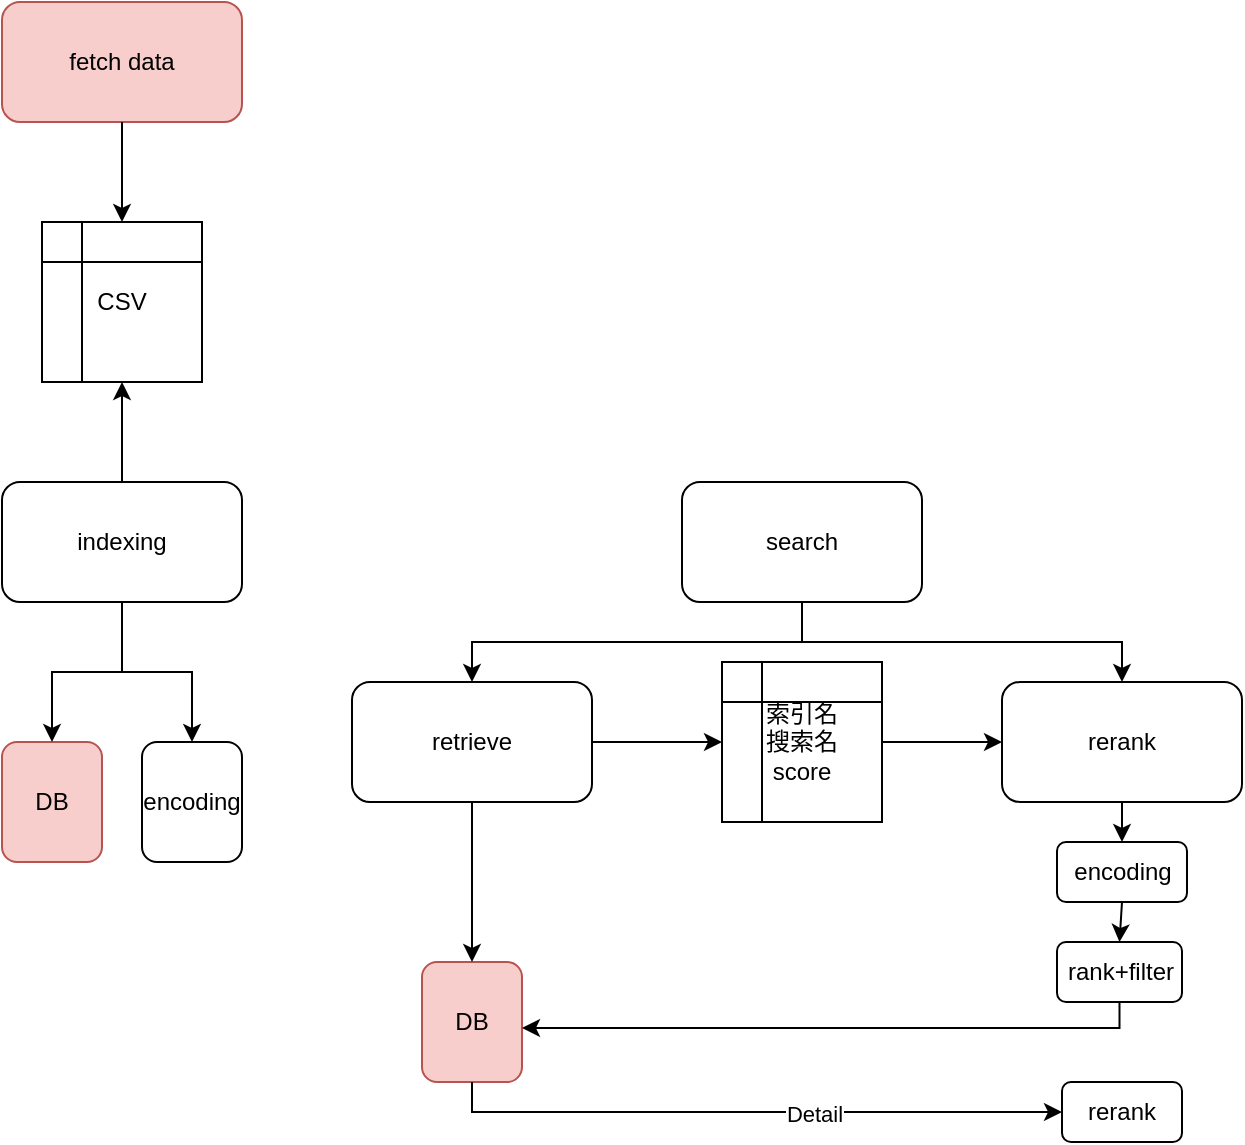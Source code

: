 <mxfile version="15.7.4" type="github">
  <diagram id="TCyy19jv7BEtDb1iJgsM" name="Page-1">
    <mxGraphModel dx="1005" dy="841" grid="1" gridSize="10" guides="1" tooltips="1" connect="1" arrows="1" fold="1" page="1" pageScale="1" pageWidth="850" pageHeight="1100" math="0" shadow="0">
      <root>
        <mxCell id="0" />
        <mxCell id="1" parent="0" />
        <mxCell id="TZmy1ot9Um-ks3B9dZwG-1" value="fetch data" style="rounded=1;whiteSpace=wrap;html=1;fillColor=#f8cecc;strokeColor=#b85450;" parent="1" vertex="1">
          <mxGeometry x="130" y="40" width="120" height="60" as="geometry" />
        </mxCell>
        <mxCell id="TZmy1ot9Um-ks3B9dZwG-2" value="" style="endArrow=classic;html=1;rounded=0;exitX=0.5;exitY=1;exitDx=0;exitDy=0;" parent="1" source="TZmy1ot9Um-ks3B9dZwG-1" target="TZmy1ot9Um-ks3B9dZwG-3" edge="1">
          <mxGeometry width="50" height="50" relative="1" as="geometry">
            <mxPoint x="440" y="310" as="sourcePoint" />
            <mxPoint x="490" y="260" as="targetPoint" />
          </mxGeometry>
        </mxCell>
        <mxCell id="TZmy1ot9Um-ks3B9dZwG-3" value="CSV" style="shape=internalStorage;whiteSpace=wrap;html=1;backgroundOutline=1;" parent="1" vertex="1">
          <mxGeometry x="150" y="150" width="80" height="80" as="geometry" />
        </mxCell>
        <mxCell id="TZmy1ot9Um-ks3B9dZwG-4" value="indexing" style="rounded=1;whiteSpace=wrap;html=1;" parent="1" vertex="1">
          <mxGeometry x="130" y="280" width="120" height="60" as="geometry" />
        </mxCell>
        <mxCell id="TZmy1ot9Um-ks3B9dZwG-5" value="" style="endArrow=classic;html=1;rounded=0;entryX=0.5;entryY=1;entryDx=0;entryDy=0;" parent="1" source="TZmy1ot9Um-ks3B9dZwG-4" target="TZmy1ot9Um-ks3B9dZwG-3" edge="1">
          <mxGeometry width="50" height="50" relative="1" as="geometry">
            <mxPoint x="440" y="310" as="sourcePoint" />
            <mxPoint x="490" y="260" as="targetPoint" />
          </mxGeometry>
        </mxCell>
        <mxCell id="TZmy1ot9Um-ks3B9dZwG-6" value="search" style="rounded=1;whiteSpace=wrap;html=1;" parent="1" vertex="1">
          <mxGeometry x="470" y="280" width="120" height="60" as="geometry" />
        </mxCell>
        <mxCell id="TZmy1ot9Um-ks3B9dZwG-7" value="DB" style="rounded=1;whiteSpace=wrap;html=1;fillColor=#f8cecc;strokeColor=#b85450;" parent="1" vertex="1">
          <mxGeometry x="130" y="410" width="50" height="60" as="geometry" />
        </mxCell>
        <mxCell id="TZmy1ot9Um-ks3B9dZwG-8" value="encoding" style="rounded=1;whiteSpace=wrap;html=1;" parent="1" vertex="1">
          <mxGeometry x="200" y="410" width="50" height="60" as="geometry" />
        </mxCell>
        <mxCell id="TZmy1ot9Um-ks3B9dZwG-10" value="" style="edgeStyle=elbowEdgeStyle;elbow=vertical;endArrow=classic;html=1;rounded=0;exitX=0.5;exitY=1;exitDx=0;exitDy=0;entryX=0.5;entryY=0;entryDx=0;entryDy=0;" parent="1" source="TZmy1ot9Um-ks3B9dZwG-4" target="TZmy1ot9Um-ks3B9dZwG-8" edge="1">
          <mxGeometry width="50" height="50" relative="1" as="geometry">
            <mxPoint x="400" y="460" as="sourcePoint" />
            <mxPoint x="450" y="410" as="targetPoint" />
          </mxGeometry>
        </mxCell>
        <mxCell id="TZmy1ot9Um-ks3B9dZwG-11" value="" style="edgeStyle=elbowEdgeStyle;elbow=vertical;endArrow=classic;html=1;rounded=0;exitX=0.5;exitY=1;exitDx=0;exitDy=0;entryX=0.5;entryY=0;entryDx=0;entryDy=0;" parent="1" source="TZmy1ot9Um-ks3B9dZwG-4" target="TZmy1ot9Um-ks3B9dZwG-7" edge="1">
          <mxGeometry width="50" height="50" relative="1" as="geometry">
            <mxPoint x="200" y="350" as="sourcePoint" />
            <mxPoint x="235" y="420" as="targetPoint" />
          </mxGeometry>
        </mxCell>
        <mxCell id="TZmy1ot9Um-ks3B9dZwG-12" value="DB" style="rounded=1;whiteSpace=wrap;html=1;fillColor=#f8cecc;strokeColor=#b85450;" parent="1" vertex="1">
          <mxGeometry x="340" y="520" width="50" height="60" as="geometry" />
        </mxCell>
        <mxCell id="TZmy1ot9Um-ks3B9dZwG-13" value="encoding" style="rounded=1;whiteSpace=wrap;html=1;" parent="1" vertex="1">
          <mxGeometry x="657.5" y="460" width="65" height="30" as="geometry" />
        </mxCell>
        <mxCell id="TZmy1ot9Um-ks3B9dZwG-14" value="" style="edgeStyle=elbowEdgeStyle;elbow=vertical;endArrow=classic;html=1;rounded=0;exitX=0.5;exitY=1;exitDx=0;exitDy=0;entryX=0.5;entryY=0;entryDx=0;entryDy=0;" parent="1" source="TZmy1ot9Um-ks3B9dZwG-17" target="TZmy1ot9Um-ks3B9dZwG-13" edge="1">
          <mxGeometry width="50" height="50" relative="1" as="geometry">
            <mxPoint x="350" y="470" as="sourcePoint" />
            <mxPoint x="610" y="540" as="targetPoint" />
          </mxGeometry>
        </mxCell>
        <mxCell id="TZmy1ot9Um-ks3B9dZwG-15" value="" style="edgeStyle=elbowEdgeStyle;elbow=vertical;endArrow=classic;html=1;rounded=0;exitX=0.5;exitY=1;exitDx=0;exitDy=0;entryX=0.5;entryY=0;entryDx=0;entryDy=0;" parent="1" source="TZmy1ot9Um-ks3B9dZwG-16" target="TZmy1ot9Um-ks3B9dZwG-12" edge="1">
          <mxGeometry width="50" height="50" relative="1" as="geometry">
            <mxPoint x="350" y="470" as="sourcePoint" />
            <mxPoint x="395" y="550" as="targetPoint" />
          </mxGeometry>
        </mxCell>
        <mxCell id="TZmy1ot9Um-ks3B9dZwG-16" value="retrieve" style="rounded=1;whiteSpace=wrap;html=1;" parent="1" vertex="1">
          <mxGeometry x="305" y="380" width="120" height="60" as="geometry" />
        </mxCell>
        <mxCell id="TZmy1ot9Um-ks3B9dZwG-17" value="rerank" style="rounded=1;whiteSpace=wrap;html=1;" parent="1" vertex="1">
          <mxGeometry x="630" y="380" width="120" height="60" as="geometry" />
        </mxCell>
        <mxCell id="TZmy1ot9Um-ks3B9dZwG-18" value="" style="edgeStyle=elbowEdgeStyle;elbow=vertical;endArrow=classic;html=1;rounded=0;exitX=0.5;exitY=1;exitDx=0;exitDy=0;entryX=0.5;entryY=0;entryDx=0;entryDy=0;" parent="1" source="TZmy1ot9Um-ks3B9dZwG-6" target="TZmy1ot9Um-ks3B9dZwG-17" edge="1">
          <mxGeometry width="50" height="50" relative="1" as="geometry">
            <mxPoint x="400" y="460" as="sourcePoint" />
            <mxPoint x="450" y="410" as="targetPoint" />
          </mxGeometry>
        </mxCell>
        <mxCell id="TZmy1ot9Um-ks3B9dZwG-19" value="" style="edgeStyle=elbowEdgeStyle;elbow=vertical;endArrow=classic;html=1;rounded=0;exitX=0.5;exitY=1;exitDx=0;exitDy=0;entryX=0.5;entryY=0;entryDx=0;entryDy=0;" parent="1" source="TZmy1ot9Um-ks3B9dZwG-6" target="TZmy1ot9Um-ks3B9dZwG-16" edge="1">
          <mxGeometry width="50" height="50" relative="1" as="geometry">
            <mxPoint x="450" y="350" as="sourcePoint" />
            <mxPoint x="520" y="390" as="targetPoint" />
          </mxGeometry>
        </mxCell>
        <mxCell id="k17Tgan9-oo8VSI0tjmm-1" value="" style="endArrow=classic;html=1;rounded=0;exitX=1;exitY=0.5;exitDx=0;exitDy=0;entryX=0;entryY=0.5;entryDx=0;entryDy=0;" edge="1" parent="1" source="k17Tgan9-oo8VSI0tjmm-15" target="TZmy1ot9Um-ks3B9dZwG-17">
          <mxGeometry width="50" height="50" relative="1" as="geometry">
            <mxPoint x="400" y="460" as="sourcePoint" />
            <mxPoint x="470" y="410" as="targetPoint" />
          </mxGeometry>
        </mxCell>
        <mxCell id="k17Tgan9-oo8VSI0tjmm-15" value="索引名&lt;br&gt;搜索名&lt;br&gt;score" style="shape=internalStorage;whiteSpace=wrap;html=1;backgroundOutline=1;" vertex="1" parent="1">
          <mxGeometry x="490" y="370" width="80" height="80" as="geometry" />
        </mxCell>
        <mxCell id="k17Tgan9-oo8VSI0tjmm-16" value="" style="endArrow=classic;html=1;rounded=0;exitX=1;exitY=0.5;exitDx=0;exitDy=0;entryX=0;entryY=0.5;entryDx=0;entryDy=0;" edge="1" parent="1" source="TZmy1ot9Um-ks3B9dZwG-16" target="k17Tgan9-oo8VSI0tjmm-15">
          <mxGeometry width="50" height="50" relative="1" as="geometry">
            <mxPoint x="580" y="420" as="sourcePoint" />
            <mxPoint x="500" y="410" as="targetPoint" />
          </mxGeometry>
        </mxCell>
        <mxCell id="k17Tgan9-oo8VSI0tjmm-19" value="rank+filter" style="rounded=1;whiteSpace=wrap;html=1;" vertex="1" parent="1">
          <mxGeometry x="657.5" y="510" width="62.5" height="30" as="geometry" />
        </mxCell>
        <mxCell id="k17Tgan9-oo8VSI0tjmm-20" value="" style="endArrow=classic;html=1;rounded=0;entryX=0.5;entryY=0;entryDx=0;entryDy=0;exitX=0.5;exitY=1;exitDx=0;exitDy=0;" edge="1" parent="1" source="TZmy1ot9Um-ks3B9dZwG-13" target="k17Tgan9-oo8VSI0tjmm-19">
          <mxGeometry width="50" height="50" relative="1" as="geometry">
            <mxPoint x="280" y="440" as="sourcePoint" />
            <mxPoint x="330" y="390" as="targetPoint" />
          </mxGeometry>
        </mxCell>
        <mxCell id="k17Tgan9-oo8VSI0tjmm-21" value="rerank" style="rounded=1;whiteSpace=wrap;html=1;" vertex="1" parent="1">
          <mxGeometry x="660" y="580" width="60" height="30" as="geometry" />
        </mxCell>
        <mxCell id="k17Tgan9-oo8VSI0tjmm-23" value="" style="edgeStyle=elbowEdgeStyle;elbow=horizontal;endArrow=classic;html=1;rounded=0;exitX=0.5;exitY=1;exitDx=0;exitDy=0;entryX=0;entryY=0.5;entryDx=0;entryDy=0;" edge="1" parent="1" source="TZmy1ot9Um-ks3B9dZwG-12" target="k17Tgan9-oo8VSI0tjmm-21">
          <mxGeometry width="50" height="50" relative="1" as="geometry">
            <mxPoint x="280" y="440" as="sourcePoint" />
            <mxPoint x="330" y="390" as="targetPoint" />
            <Array as="points">
              <mxPoint x="365" y="595" />
            </Array>
          </mxGeometry>
        </mxCell>
        <mxCell id="k17Tgan9-oo8VSI0tjmm-25" value="Detail" style="edgeLabel;html=1;align=center;verticalAlign=middle;resizable=0;points=[];" vertex="1" connectable="0" parent="k17Tgan9-oo8VSI0tjmm-23">
          <mxGeometry x="0.2" y="-1" relative="1" as="geometry">
            <mxPoint as="offset" />
          </mxGeometry>
        </mxCell>
        <mxCell id="k17Tgan9-oo8VSI0tjmm-24" value="" style="edgeStyle=elbowEdgeStyle;elbow=vertical;endArrow=classic;html=1;rounded=0;exitX=0.5;exitY=1;exitDx=0;exitDy=0;" edge="1" parent="1" source="k17Tgan9-oo8VSI0tjmm-19">
          <mxGeometry width="50" height="50" relative="1" as="geometry">
            <mxPoint x="280" y="440" as="sourcePoint" />
            <mxPoint x="390" y="553" as="targetPoint" />
            <Array as="points">
              <mxPoint x="560" y="553" />
            </Array>
          </mxGeometry>
        </mxCell>
      </root>
    </mxGraphModel>
  </diagram>
</mxfile>
